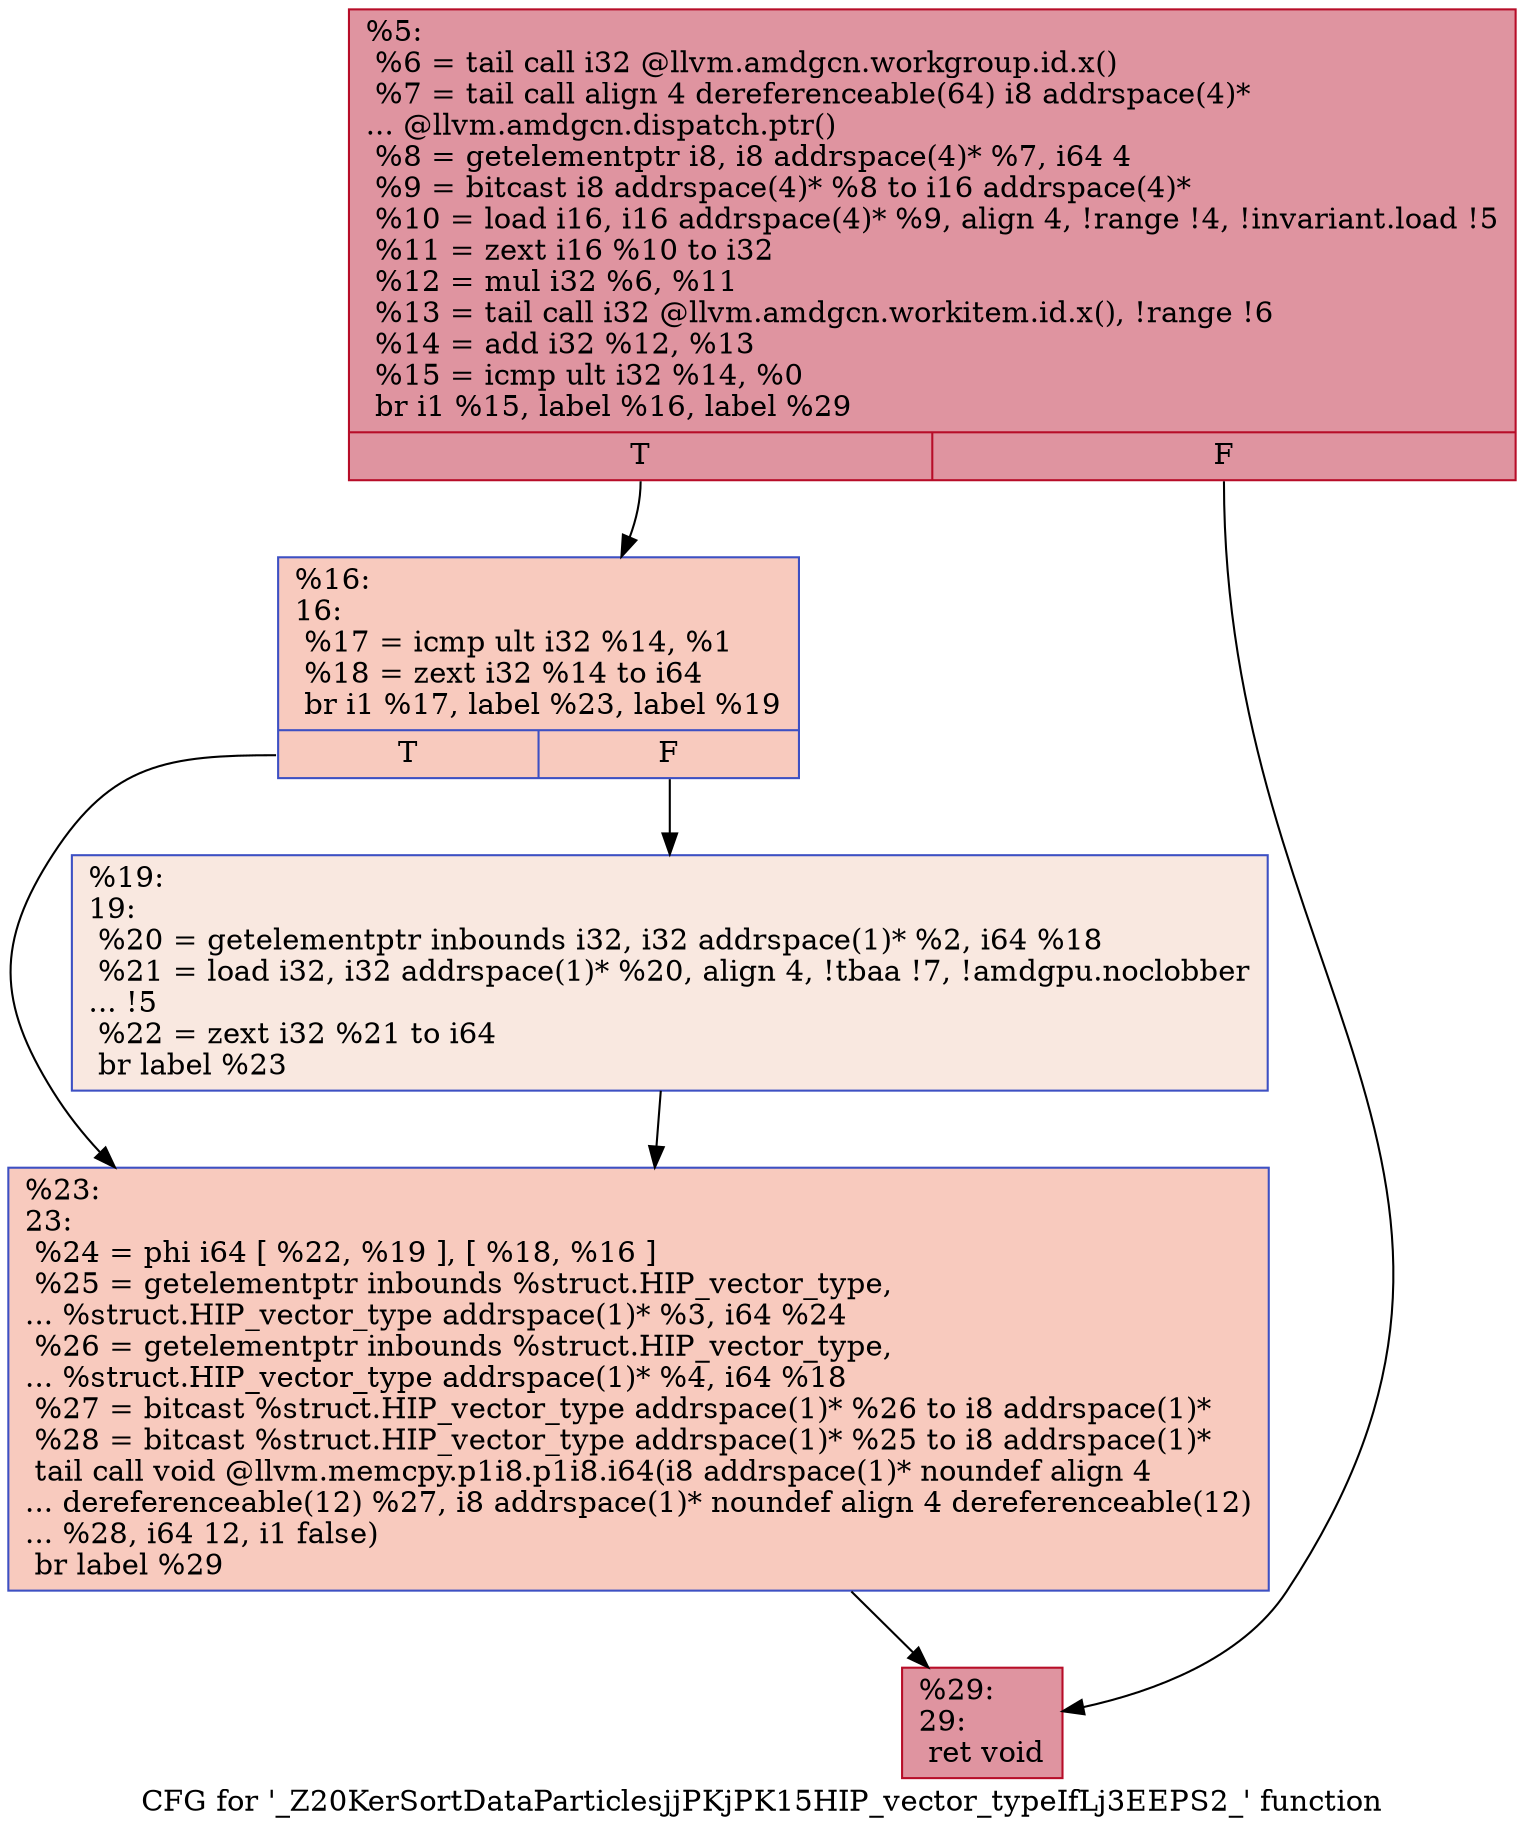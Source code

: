digraph "CFG for '_Z20KerSortDataParticlesjjPKjPK15HIP_vector_typeIfLj3EEPS2_' function" {
	label="CFG for '_Z20KerSortDataParticlesjjPKjPK15HIP_vector_typeIfLj3EEPS2_' function";

	Node0x5175fe0 [shape=record,color="#b70d28ff", style=filled, fillcolor="#b70d2870",label="{%5:\l  %6 = tail call i32 @llvm.amdgcn.workgroup.id.x()\l  %7 = tail call align 4 dereferenceable(64) i8 addrspace(4)*\l... @llvm.amdgcn.dispatch.ptr()\l  %8 = getelementptr i8, i8 addrspace(4)* %7, i64 4\l  %9 = bitcast i8 addrspace(4)* %8 to i16 addrspace(4)*\l  %10 = load i16, i16 addrspace(4)* %9, align 4, !range !4, !invariant.load !5\l  %11 = zext i16 %10 to i32\l  %12 = mul i32 %6, %11\l  %13 = tail call i32 @llvm.amdgcn.workitem.id.x(), !range !6\l  %14 = add i32 %12, %13\l  %15 = icmp ult i32 %14, %0\l  br i1 %15, label %16, label %29\l|{<s0>T|<s1>F}}"];
	Node0x5175fe0:s0 -> Node0x5177dc0;
	Node0x5175fe0:s1 -> Node0x5177e50;
	Node0x5177dc0 [shape=record,color="#3d50c3ff", style=filled, fillcolor="#ef886b70",label="{%16:\l16:                                               \l  %17 = icmp ult i32 %14, %1\l  %18 = zext i32 %14 to i64\l  br i1 %17, label %23, label %19\l|{<s0>T|<s1>F}}"];
	Node0x5177dc0:s0 -> Node0x5178110;
	Node0x5177dc0:s1 -> Node0x5178160;
	Node0x5178160 [shape=record,color="#3d50c3ff", style=filled, fillcolor="#f1ccb870",label="{%19:\l19:                                               \l  %20 = getelementptr inbounds i32, i32 addrspace(1)* %2, i64 %18\l  %21 = load i32, i32 addrspace(1)* %20, align 4, !tbaa !7, !amdgpu.noclobber\l... !5\l  %22 = zext i32 %21 to i64\l  br label %23\l}"];
	Node0x5178160 -> Node0x5178110;
	Node0x5178110 [shape=record,color="#3d50c3ff", style=filled, fillcolor="#ef886b70",label="{%23:\l23:                                               \l  %24 = phi i64 [ %22, %19 ], [ %18, %16 ]\l  %25 = getelementptr inbounds %struct.HIP_vector_type,\l... %struct.HIP_vector_type addrspace(1)* %3, i64 %24\l  %26 = getelementptr inbounds %struct.HIP_vector_type,\l... %struct.HIP_vector_type addrspace(1)* %4, i64 %18\l  %27 = bitcast %struct.HIP_vector_type addrspace(1)* %26 to i8 addrspace(1)*\l  %28 = bitcast %struct.HIP_vector_type addrspace(1)* %25 to i8 addrspace(1)*\l  tail call void @llvm.memcpy.p1i8.p1i8.i64(i8 addrspace(1)* noundef align 4\l... dereferenceable(12) %27, i8 addrspace(1)* noundef align 4 dereferenceable(12)\l... %28, i64 12, i1 false)\l  br label %29\l}"];
	Node0x5178110 -> Node0x5177e50;
	Node0x5177e50 [shape=record,color="#b70d28ff", style=filled, fillcolor="#b70d2870",label="{%29:\l29:                                               \l  ret void\l}"];
}

